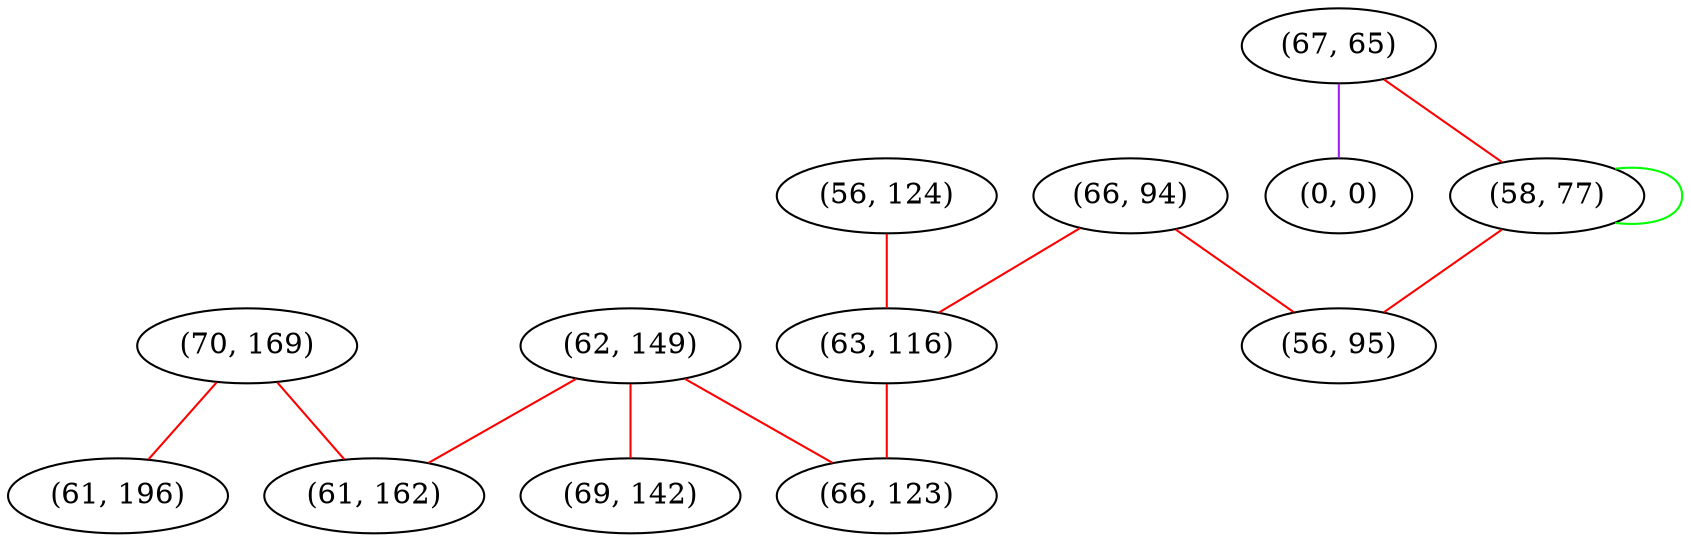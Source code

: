 graph "" {
"(70, 169)";
"(67, 65)";
"(62, 149)";
"(56, 124)";
"(66, 94)";
"(69, 142)";
"(0, 0)";
"(61, 162)";
"(63, 116)";
"(58, 77)";
"(66, 123)";
"(61, 196)";
"(56, 95)";
"(70, 169)" -- "(61, 196)"  [color=red, key=0, weight=1];
"(70, 169)" -- "(61, 162)"  [color=red, key=0, weight=1];
"(67, 65)" -- "(58, 77)"  [color=red, key=0, weight=1];
"(67, 65)" -- "(0, 0)"  [color=purple, key=0, weight=4];
"(62, 149)" -- "(69, 142)"  [color=red, key=0, weight=1];
"(62, 149)" -- "(61, 162)"  [color=red, key=0, weight=1];
"(62, 149)" -- "(66, 123)"  [color=red, key=0, weight=1];
"(56, 124)" -- "(63, 116)"  [color=red, key=0, weight=1];
"(66, 94)" -- "(63, 116)"  [color=red, key=0, weight=1];
"(66, 94)" -- "(56, 95)"  [color=red, key=0, weight=1];
"(63, 116)" -- "(66, 123)"  [color=red, key=0, weight=1];
"(58, 77)" -- "(58, 77)"  [color=green, key=0, weight=2];
"(58, 77)" -- "(56, 95)"  [color=red, key=0, weight=1];
}

